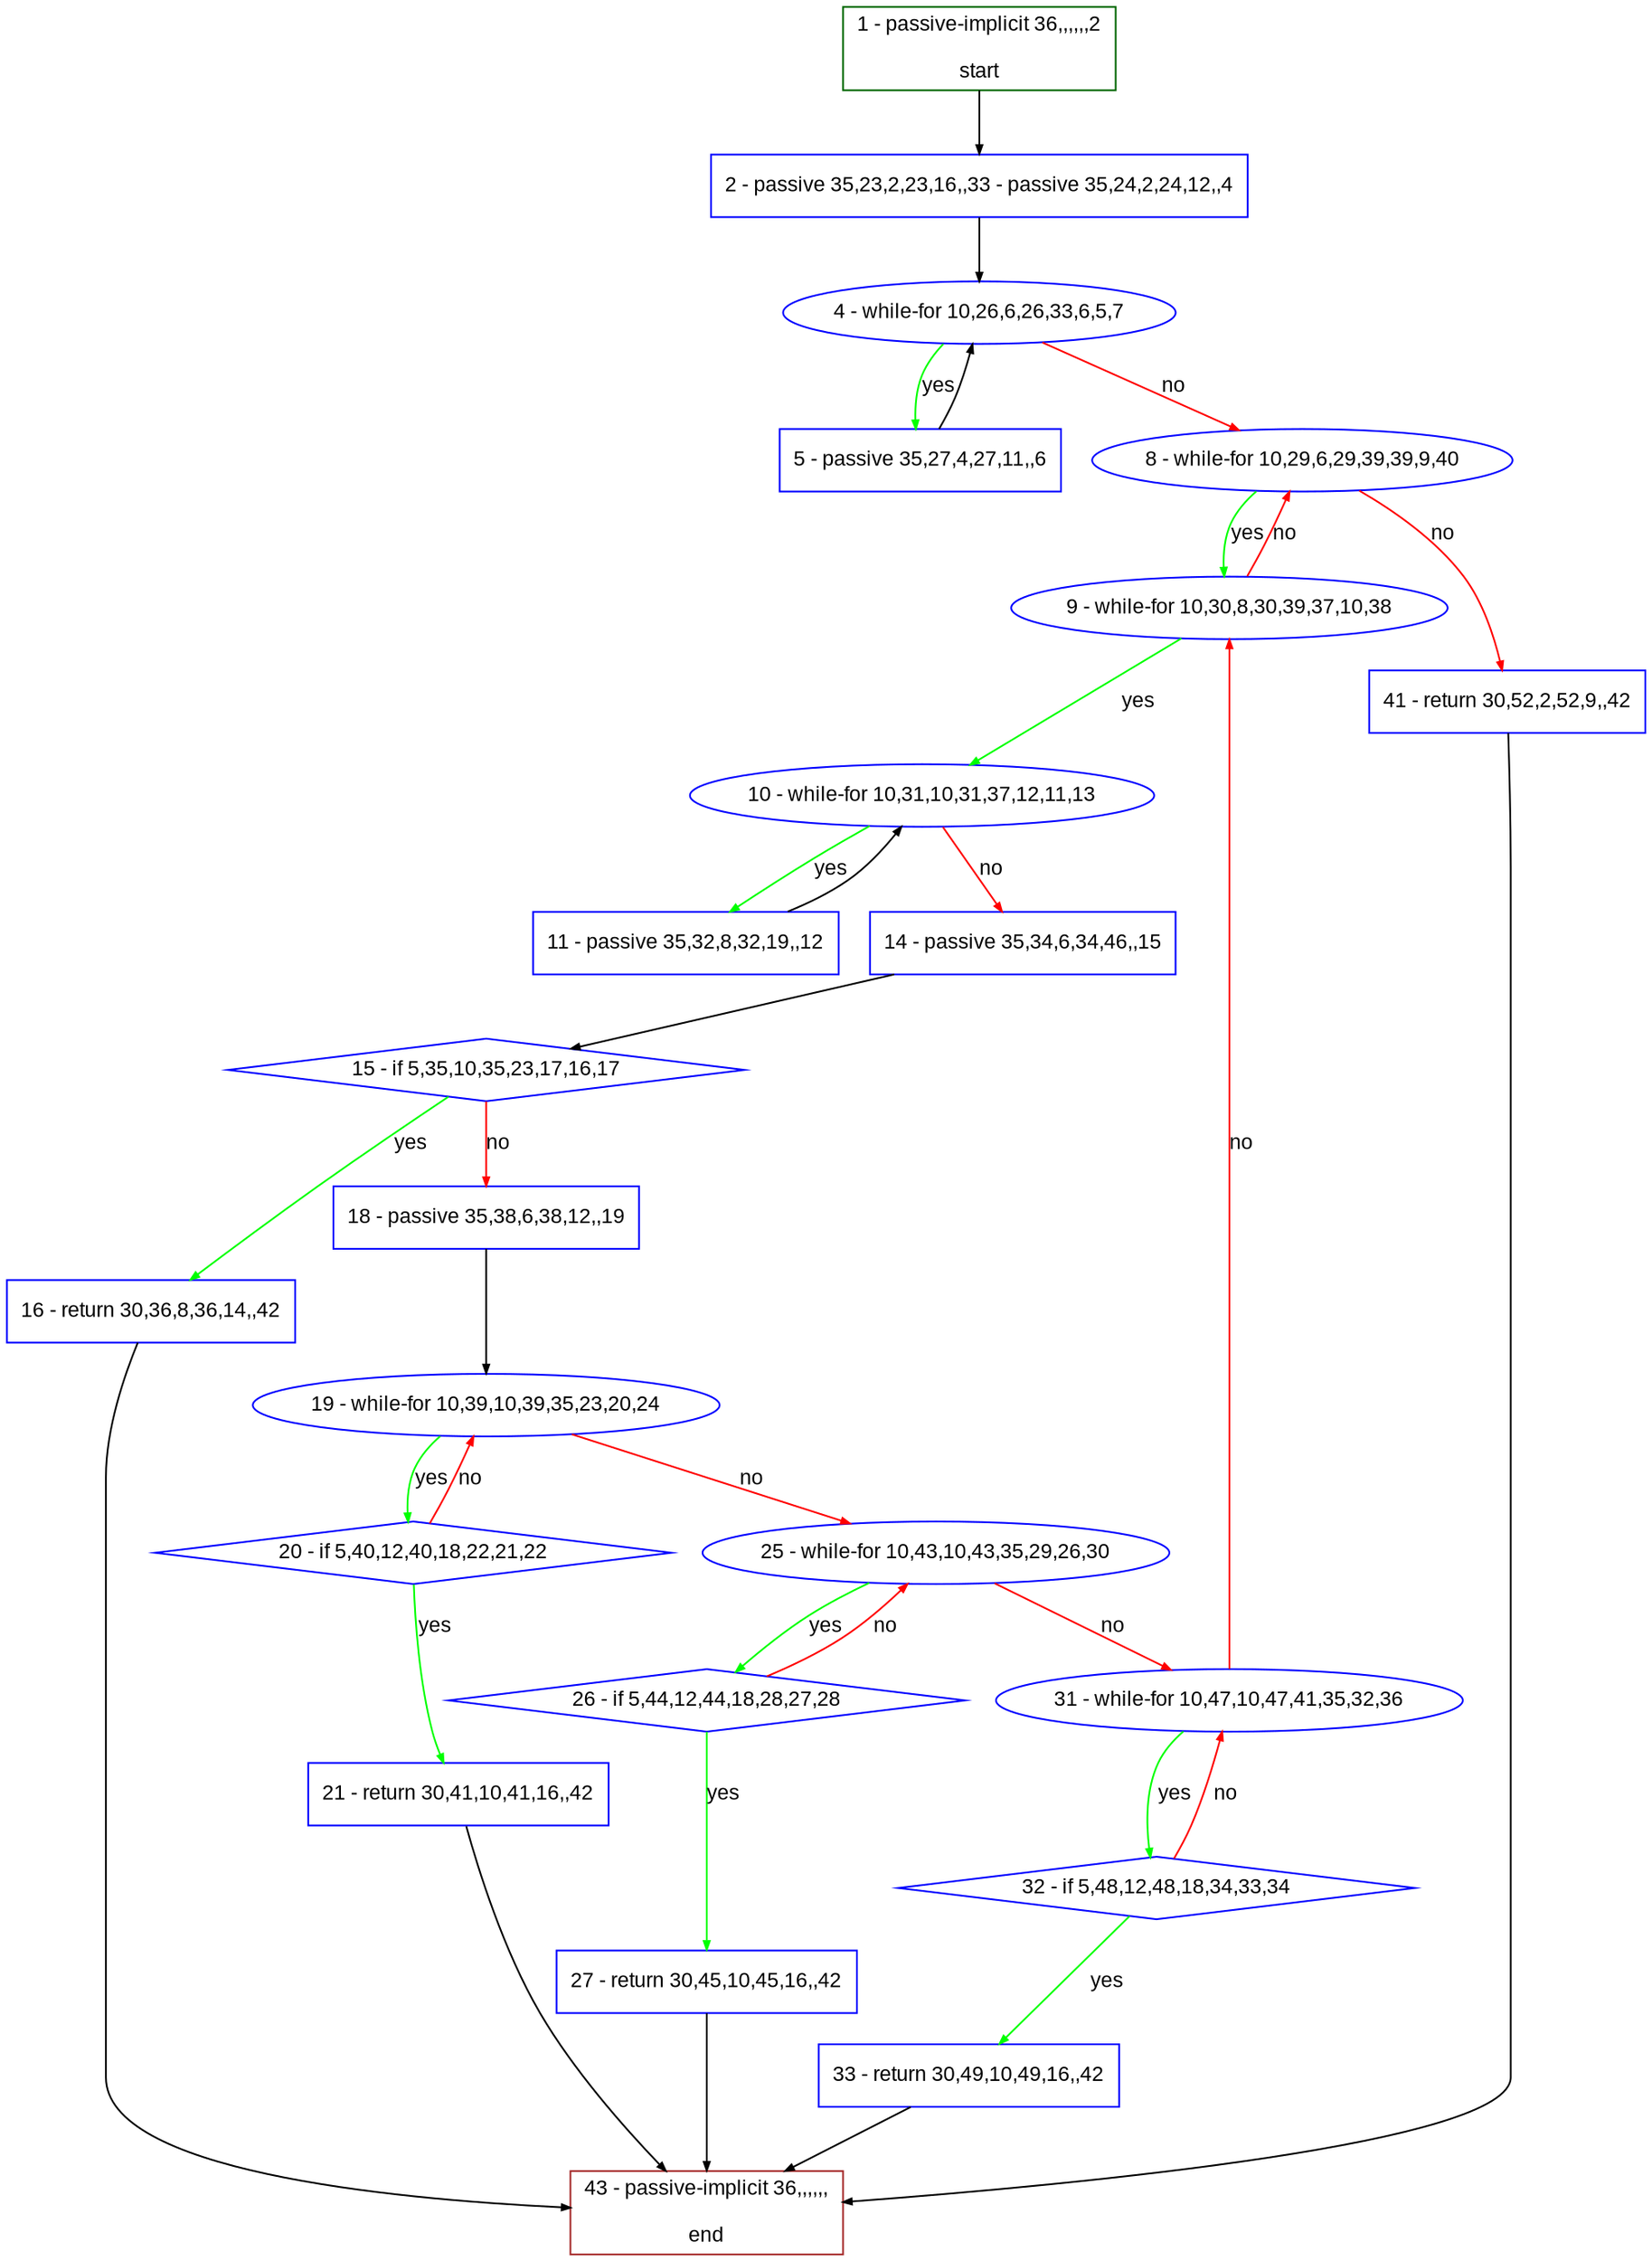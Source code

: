 digraph "" {
  graph [bgcolor="white", fillcolor="#FFFFCC", pack="true", packmode="clust", fontname="Arial", label="", fontsize="12", compound="true", style="rounded,filled"];
  node [node_initialized="no", fillcolor="white", fontname="Arial", label="", color="grey", fontsize="12", fixedsize="false", compound="true", shape="rectangle", style="filled"];
  edge [arrowtail="none", lhead="", fontcolor="black", fontname="Arial", label="", color="black", fontsize="12", arrowhead="normal", arrowsize="0.5", compound="true", ltail="", dir="forward"];
  __N1 [fillcolor="#ffffff", label="2 - passive 35,23,2,23,16,,33 - passive 35,24,2,24,12,,4", color="#0000ff", shape="box", style="filled"];
  __N2 [fillcolor="#ffffff", label="1 - passive-implicit 36,,,,,,2\n\nstart", color="#006400", shape="box", style="filled"];
  __N3 [fillcolor="#ffffff", label="4 - while-for 10,26,6,26,33,6,5,7", color="#0000ff", shape="oval", style="filled"];
  __N4 [fillcolor="#ffffff", label="5 - passive 35,27,4,27,11,,6", color="#0000ff", shape="box", style="filled"];
  __N5 [fillcolor="#ffffff", label="8 - while-for 10,29,6,29,39,39,9,40", color="#0000ff", shape="oval", style="filled"];
  __N6 [fillcolor="#ffffff", label="9 - while-for 10,30,8,30,39,37,10,38", color="#0000ff", shape="oval", style="filled"];
  __N7 [fillcolor="#ffffff", label="41 - return 30,52,2,52,9,,42", color="#0000ff", shape="box", style="filled"];
  __N8 [fillcolor="#ffffff", label="10 - while-for 10,31,10,31,37,12,11,13", color="#0000ff", shape="oval", style="filled"];
  __N9 [fillcolor="#ffffff", label="11 - passive 35,32,8,32,19,,12", color="#0000ff", shape="box", style="filled"];
  __N10 [fillcolor="#ffffff", label="14 - passive 35,34,6,34,46,,15", color="#0000ff", shape="box", style="filled"];
  __N11 [fillcolor="#ffffff", label="15 - if 5,35,10,35,23,17,16,17", color="#0000ff", shape="diamond", style="filled"];
  __N12 [fillcolor="#ffffff", label="16 - return 30,36,8,36,14,,42", color="#0000ff", shape="box", style="filled"];
  __N13 [fillcolor="#ffffff", label="18 - passive 35,38,6,38,12,,19", color="#0000ff", shape="box", style="filled"];
  __N14 [fillcolor="#ffffff", label="43 - passive-implicit 36,,,,,,\n\nend", color="#a52a2a", shape="box", style="filled"];
  __N15 [fillcolor="#ffffff", label="19 - while-for 10,39,10,39,35,23,20,24", color="#0000ff", shape="oval", style="filled"];
  __N16 [fillcolor="#ffffff", label="20 - if 5,40,12,40,18,22,21,22", color="#0000ff", shape="diamond", style="filled"];
  __N17 [fillcolor="#ffffff", label="25 - while-for 10,43,10,43,35,29,26,30", color="#0000ff", shape="oval", style="filled"];
  __N18 [fillcolor="#ffffff", label="21 - return 30,41,10,41,16,,42", color="#0000ff", shape="box", style="filled"];
  __N19 [fillcolor="#ffffff", label="26 - if 5,44,12,44,18,28,27,28", color="#0000ff", shape="diamond", style="filled"];
  __N20 [fillcolor="#ffffff", label="31 - while-for 10,47,10,47,41,35,32,36", color="#0000ff", shape="oval", style="filled"];
  __N21 [fillcolor="#ffffff", label="27 - return 30,45,10,45,16,,42", color="#0000ff", shape="box", style="filled"];
  __N22 [fillcolor="#ffffff", label="32 - if 5,48,12,48,18,34,33,34", color="#0000ff", shape="diamond", style="filled"];
  __N23 [fillcolor="#ffffff", label="33 - return 30,49,10,49,16,,42", color="#0000ff", shape="box", style="filled"];
  __N2 -> __N1 [arrowtail="none", color="#000000", label="", arrowhead="normal", dir="forward"];
  __N1 -> __N3 [arrowtail="none", color="#000000", label="", arrowhead="normal", dir="forward"];
  __N3 -> __N4 [arrowtail="none", color="#00ff00", label="yes", arrowhead="normal", dir="forward"];
  __N4 -> __N3 [arrowtail="none", color="#000000", label="", arrowhead="normal", dir="forward"];
  __N3 -> __N5 [arrowtail="none", color="#ff0000", label="no", arrowhead="normal", dir="forward"];
  __N5 -> __N6 [arrowtail="none", color="#00ff00", label="yes", arrowhead="normal", dir="forward"];
  __N6 -> __N5 [arrowtail="none", color="#ff0000", label="no", arrowhead="normal", dir="forward"];
  __N5 -> __N7 [arrowtail="none", color="#ff0000", label="no", arrowhead="normal", dir="forward"];
  __N6 -> __N8 [arrowtail="none", color="#00ff00", label="yes", arrowhead="normal", dir="forward"];
  __N8 -> __N9 [arrowtail="none", color="#00ff00", label="yes", arrowhead="normal", dir="forward"];
  __N9 -> __N8 [arrowtail="none", color="#000000", label="", arrowhead="normal", dir="forward"];
  __N8 -> __N10 [arrowtail="none", color="#ff0000", label="no", arrowhead="normal", dir="forward"];
  __N10 -> __N11 [arrowtail="none", color="#000000", label="", arrowhead="normal", dir="forward"];
  __N11 -> __N12 [arrowtail="none", color="#00ff00", label="yes", arrowhead="normal", dir="forward"];
  __N11 -> __N13 [arrowtail="none", color="#ff0000", label="no", arrowhead="normal", dir="forward"];
  __N12 -> __N14 [arrowtail="none", color="#000000", label="", arrowhead="normal", dir="forward"];
  __N13 -> __N15 [arrowtail="none", color="#000000", label="", arrowhead="normal", dir="forward"];
  __N15 -> __N16 [arrowtail="none", color="#00ff00", label="yes", arrowhead="normal", dir="forward"];
  __N16 -> __N15 [arrowtail="none", color="#ff0000", label="no", arrowhead="normal", dir="forward"];
  __N15 -> __N17 [arrowtail="none", color="#ff0000", label="no", arrowhead="normal", dir="forward"];
  __N16 -> __N18 [arrowtail="none", color="#00ff00", label="yes", arrowhead="normal", dir="forward"];
  __N18 -> __N14 [arrowtail="none", color="#000000", label="", arrowhead="normal", dir="forward"];
  __N17 -> __N19 [arrowtail="none", color="#00ff00", label="yes", arrowhead="normal", dir="forward"];
  __N19 -> __N17 [arrowtail="none", color="#ff0000", label="no", arrowhead="normal", dir="forward"];
  __N17 -> __N20 [arrowtail="none", color="#ff0000", label="no", arrowhead="normal", dir="forward"];
  __N19 -> __N21 [arrowtail="none", color="#00ff00", label="yes", arrowhead="normal", dir="forward"];
  __N21 -> __N14 [arrowtail="none", color="#000000", label="", arrowhead="normal", dir="forward"];
  __N20 -> __N6 [arrowtail="none", color="#ff0000", label="no", arrowhead="normal", dir="forward"];
  __N20 -> __N22 [arrowtail="none", color="#00ff00", label="yes", arrowhead="normal", dir="forward"];
  __N22 -> __N20 [arrowtail="none", color="#ff0000", label="no", arrowhead="normal", dir="forward"];
  __N22 -> __N23 [arrowtail="none", color="#00ff00", label="yes", arrowhead="normal", dir="forward"];
  __N23 -> __N14 [arrowtail="none", color="#000000", label="", arrowhead="normal", dir="forward"];
  __N7 -> __N14 [arrowtail="none", color="#000000", label="", arrowhead="normal", dir="forward"];
}
